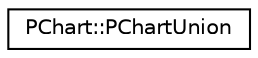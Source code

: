 digraph G
{
  edge [fontname="Helvetica",fontsize="10",labelfontname="Helvetica",labelfontsize="10"];
  node [fontname="Helvetica",fontsize="10",shape=record];
  rankdir=LR;
  Node1 [label="PChart::PChartUnion",height=0.2,width=0.4,color="black", fillcolor="white", style="filled",URL="$df/d5b/unionPChart_1_1PChartUnion.html"];
}
